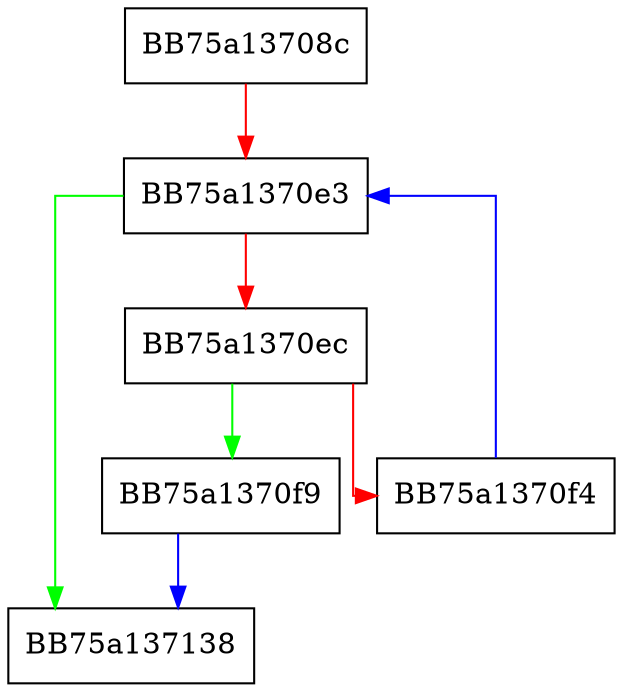 digraph findsentinels {
  node [shape="box"];
  graph [splines=ortho];
  BB75a13708c -> BB75a1370e3 [color="red"];
  BB75a1370e3 -> BB75a137138 [color="green"];
  BB75a1370e3 -> BB75a1370ec [color="red"];
  BB75a1370ec -> BB75a1370f9 [color="green"];
  BB75a1370ec -> BB75a1370f4 [color="red"];
  BB75a1370f4 -> BB75a1370e3 [color="blue"];
  BB75a1370f9 -> BB75a137138 [color="blue"];
}